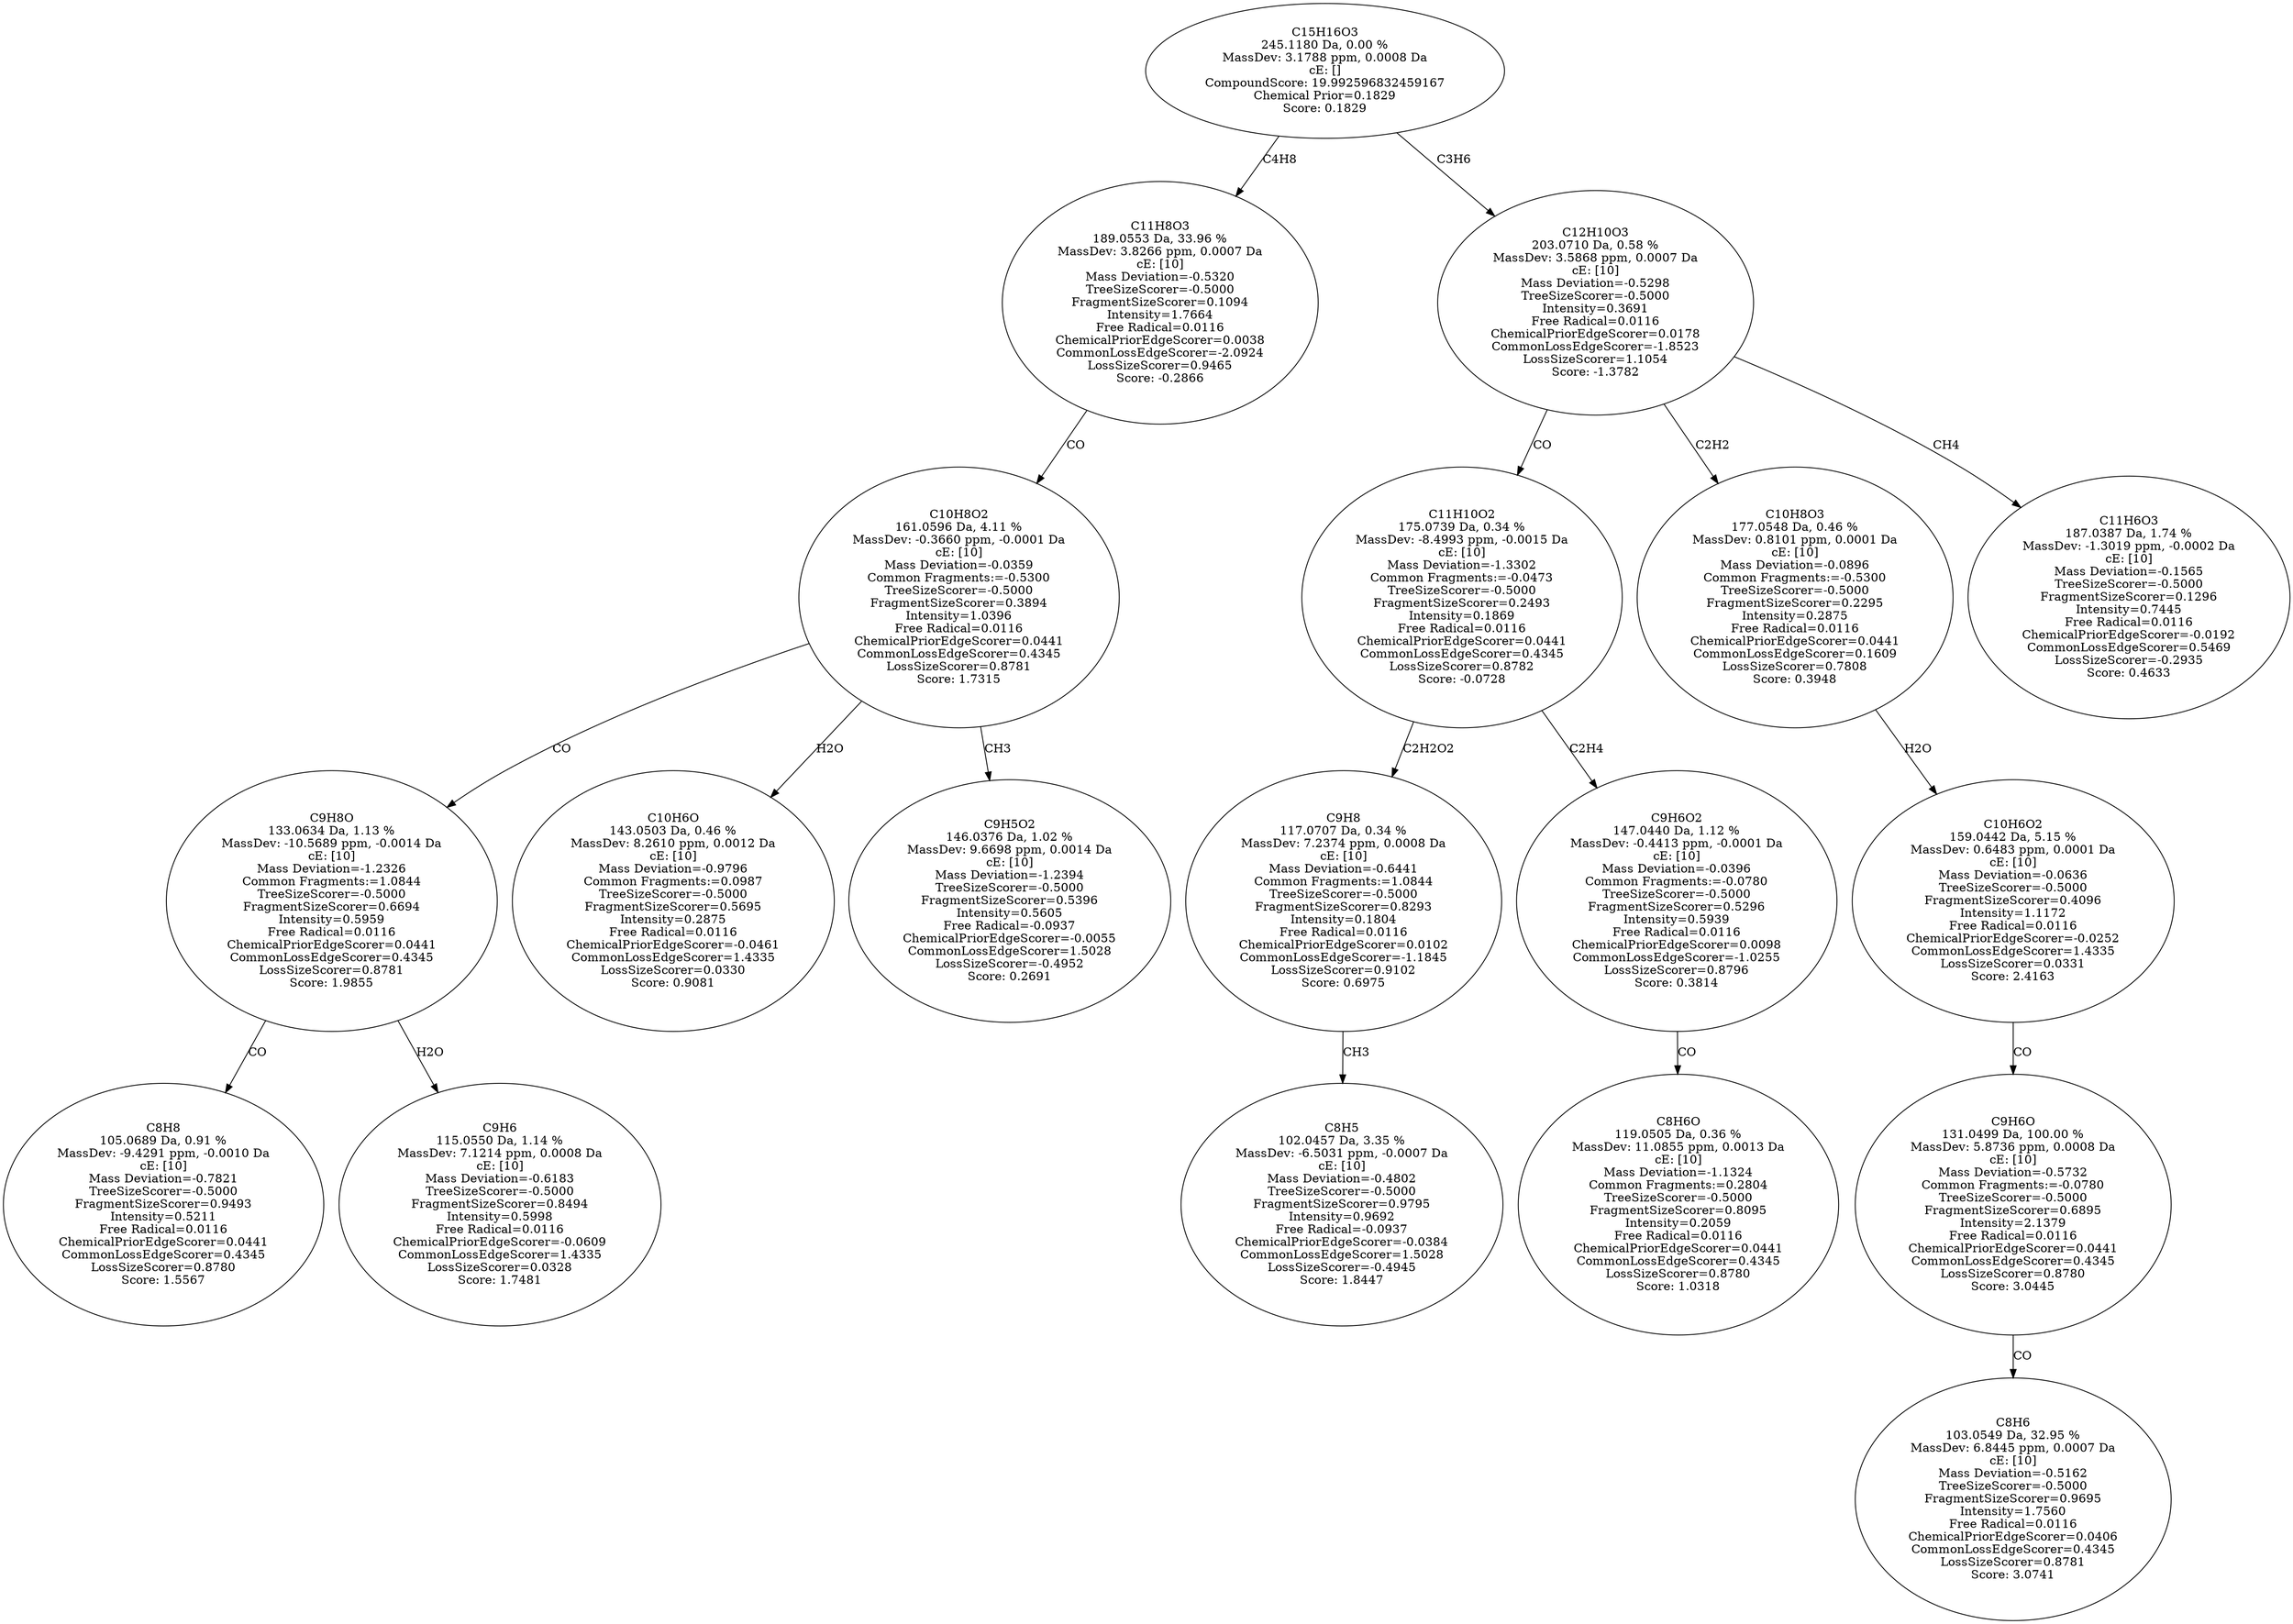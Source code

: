 strict digraph {
v1 [label="C8H8\n105.0689 Da, 0.91 %\nMassDev: -9.4291 ppm, -0.0010 Da\ncE: [10]\nMass Deviation=-0.7821\nTreeSizeScorer=-0.5000\nFragmentSizeScorer=0.9493\nIntensity=0.5211\nFree Radical=0.0116\nChemicalPriorEdgeScorer=0.0441\nCommonLossEdgeScorer=0.4345\nLossSizeScorer=0.8780\nScore: 1.5567"];
v2 [label="C9H6\n115.0550 Da, 1.14 %\nMassDev: 7.1214 ppm, 0.0008 Da\ncE: [10]\nMass Deviation=-0.6183\nTreeSizeScorer=-0.5000\nFragmentSizeScorer=0.8494\nIntensity=0.5998\nFree Radical=0.0116\nChemicalPriorEdgeScorer=-0.0609\nCommonLossEdgeScorer=1.4335\nLossSizeScorer=0.0328\nScore: 1.7481"];
v3 [label="C9H8O\n133.0634 Da, 1.13 %\nMassDev: -10.5689 ppm, -0.0014 Da\ncE: [10]\nMass Deviation=-1.2326\nCommon Fragments:=1.0844\nTreeSizeScorer=-0.5000\nFragmentSizeScorer=0.6694\nIntensity=0.5959\nFree Radical=0.0116\nChemicalPriorEdgeScorer=0.0441\nCommonLossEdgeScorer=0.4345\nLossSizeScorer=0.8781\nScore: 1.9855"];
v4 [label="C10H6O\n143.0503 Da, 0.46 %\nMassDev: 8.2610 ppm, 0.0012 Da\ncE: [10]\nMass Deviation=-0.9796\nCommon Fragments:=0.0987\nTreeSizeScorer=-0.5000\nFragmentSizeScorer=0.5695\nIntensity=0.2875\nFree Radical=0.0116\nChemicalPriorEdgeScorer=-0.0461\nCommonLossEdgeScorer=1.4335\nLossSizeScorer=0.0330\nScore: 0.9081"];
v5 [label="C9H5O2\n146.0376 Da, 1.02 %\nMassDev: 9.6698 ppm, 0.0014 Da\ncE: [10]\nMass Deviation=-1.2394\nTreeSizeScorer=-0.5000\nFragmentSizeScorer=0.5396\nIntensity=0.5605\nFree Radical=-0.0937\nChemicalPriorEdgeScorer=-0.0055\nCommonLossEdgeScorer=1.5028\nLossSizeScorer=-0.4952\nScore: 0.2691"];
v6 [label="C10H8O2\n161.0596 Da, 4.11 %\nMassDev: -0.3660 ppm, -0.0001 Da\ncE: [10]\nMass Deviation=-0.0359\nCommon Fragments:=-0.5300\nTreeSizeScorer=-0.5000\nFragmentSizeScorer=0.3894\nIntensity=1.0396\nFree Radical=0.0116\nChemicalPriorEdgeScorer=0.0441\nCommonLossEdgeScorer=0.4345\nLossSizeScorer=0.8781\nScore: 1.7315"];
v7 [label="C11H8O3\n189.0553 Da, 33.96 %\nMassDev: 3.8266 ppm, 0.0007 Da\ncE: [10]\nMass Deviation=-0.5320\nTreeSizeScorer=-0.5000\nFragmentSizeScorer=0.1094\nIntensity=1.7664\nFree Radical=0.0116\nChemicalPriorEdgeScorer=0.0038\nCommonLossEdgeScorer=-2.0924\nLossSizeScorer=0.9465\nScore: -0.2866"];
v8 [label="C8H5\n102.0457 Da, 3.35 %\nMassDev: -6.5031 ppm, -0.0007 Da\ncE: [10]\nMass Deviation=-0.4802\nTreeSizeScorer=-0.5000\nFragmentSizeScorer=0.9795\nIntensity=0.9692\nFree Radical=-0.0937\nChemicalPriorEdgeScorer=-0.0384\nCommonLossEdgeScorer=1.5028\nLossSizeScorer=-0.4945\nScore: 1.8447"];
v9 [label="C9H8\n117.0707 Da, 0.34 %\nMassDev: 7.2374 ppm, 0.0008 Da\ncE: [10]\nMass Deviation=-0.6441\nCommon Fragments:=1.0844\nTreeSizeScorer=-0.5000\nFragmentSizeScorer=0.8293\nIntensity=0.1804\nFree Radical=0.0116\nChemicalPriorEdgeScorer=0.0102\nCommonLossEdgeScorer=-1.1845\nLossSizeScorer=0.9102\nScore: 0.6975"];
v10 [label="C8H6O\n119.0505 Da, 0.36 %\nMassDev: 11.0855 ppm, 0.0013 Da\ncE: [10]\nMass Deviation=-1.1324\nCommon Fragments:=0.2804\nTreeSizeScorer=-0.5000\nFragmentSizeScorer=0.8095\nIntensity=0.2059\nFree Radical=0.0116\nChemicalPriorEdgeScorer=0.0441\nCommonLossEdgeScorer=0.4345\nLossSizeScorer=0.8780\nScore: 1.0318"];
v11 [label="C9H6O2\n147.0440 Da, 1.12 %\nMassDev: -0.4413 ppm, -0.0001 Da\ncE: [10]\nMass Deviation=-0.0396\nCommon Fragments:=-0.0780\nTreeSizeScorer=-0.5000\nFragmentSizeScorer=0.5296\nIntensity=0.5939\nFree Radical=0.0116\nChemicalPriorEdgeScorer=0.0098\nCommonLossEdgeScorer=-1.0255\nLossSizeScorer=0.8796\nScore: 0.3814"];
v12 [label="C11H10O2\n175.0739 Da, 0.34 %\nMassDev: -8.4993 ppm, -0.0015 Da\ncE: [10]\nMass Deviation=-1.3302\nCommon Fragments:=-0.0473\nTreeSizeScorer=-0.5000\nFragmentSizeScorer=0.2493\nIntensity=0.1869\nFree Radical=0.0116\nChemicalPriorEdgeScorer=0.0441\nCommonLossEdgeScorer=0.4345\nLossSizeScorer=0.8782\nScore: -0.0728"];
v13 [label="C8H6\n103.0549 Da, 32.95 %\nMassDev: 6.8445 ppm, 0.0007 Da\ncE: [10]\nMass Deviation=-0.5162\nTreeSizeScorer=-0.5000\nFragmentSizeScorer=0.9695\nIntensity=1.7560\nFree Radical=0.0116\nChemicalPriorEdgeScorer=0.0406\nCommonLossEdgeScorer=0.4345\nLossSizeScorer=0.8781\nScore: 3.0741"];
v14 [label="C9H6O\n131.0499 Da, 100.00 %\nMassDev: 5.8736 ppm, 0.0008 Da\ncE: [10]\nMass Deviation=-0.5732\nCommon Fragments:=-0.0780\nTreeSizeScorer=-0.5000\nFragmentSizeScorer=0.6895\nIntensity=2.1379\nFree Radical=0.0116\nChemicalPriorEdgeScorer=0.0441\nCommonLossEdgeScorer=0.4345\nLossSizeScorer=0.8780\nScore: 3.0445"];
v15 [label="C10H6O2\n159.0442 Da, 5.15 %\nMassDev: 0.6483 ppm, 0.0001 Da\ncE: [10]\nMass Deviation=-0.0636\nTreeSizeScorer=-0.5000\nFragmentSizeScorer=0.4096\nIntensity=1.1172\nFree Radical=0.0116\nChemicalPriorEdgeScorer=-0.0252\nCommonLossEdgeScorer=1.4335\nLossSizeScorer=0.0331\nScore: 2.4163"];
v16 [label="C10H8O3\n177.0548 Da, 0.46 %\nMassDev: 0.8101 ppm, 0.0001 Da\ncE: [10]\nMass Deviation=-0.0896\nCommon Fragments:=-0.5300\nTreeSizeScorer=-0.5000\nFragmentSizeScorer=0.2295\nIntensity=0.2875\nFree Radical=0.0116\nChemicalPriorEdgeScorer=0.0441\nCommonLossEdgeScorer=0.1609\nLossSizeScorer=0.7808\nScore: 0.3948"];
v17 [label="C11H6O3\n187.0387 Da, 1.74 %\nMassDev: -1.3019 ppm, -0.0002 Da\ncE: [10]\nMass Deviation=-0.1565\nTreeSizeScorer=-0.5000\nFragmentSizeScorer=0.1296\nIntensity=0.7445\nFree Radical=0.0116\nChemicalPriorEdgeScorer=-0.0192\nCommonLossEdgeScorer=0.5469\nLossSizeScorer=-0.2935\nScore: 0.4633"];
v18 [label="C12H10O3\n203.0710 Da, 0.58 %\nMassDev: 3.5868 ppm, 0.0007 Da\ncE: [10]\nMass Deviation=-0.5298\nTreeSizeScorer=-0.5000\nIntensity=0.3691\nFree Radical=0.0116\nChemicalPriorEdgeScorer=0.0178\nCommonLossEdgeScorer=-1.8523\nLossSizeScorer=1.1054\nScore: -1.3782"];
v19 [label="C15H16O3\n245.1180 Da, 0.00 %\nMassDev: 3.1788 ppm, 0.0008 Da\ncE: []\nCompoundScore: 19.992596832459167\nChemical Prior=0.1829\nScore: 0.1829"];
v3 -> v1 [label="CO"];
v3 -> v2 [label="H2O"];
v6 -> v3 [label="CO"];
v6 -> v4 [label="H2O"];
v6 -> v5 [label="CH3"];
v7 -> v6 [label="CO"];
v19 -> v7 [label="C4H8"];
v9 -> v8 [label="CH3"];
v12 -> v9 [label="C2H2O2"];
v11 -> v10 [label="CO"];
v12 -> v11 [label="C2H4"];
v18 -> v12 [label="CO"];
v14 -> v13 [label="CO"];
v15 -> v14 [label="CO"];
v16 -> v15 [label="H2O"];
v18 -> v16 [label="C2H2"];
v18 -> v17 [label="CH4"];
v19 -> v18 [label="C3H6"];
}
